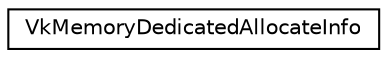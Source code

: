 digraph "Graphical Class Hierarchy"
{
 // LATEX_PDF_SIZE
  edge [fontname="Helvetica",fontsize="10",labelfontname="Helvetica",labelfontsize="10"];
  node [fontname="Helvetica",fontsize="10",shape=record];
  rankdir="LR";
  Node0 [label="VkMemoryDedicatedAllocateInfo",height=0.2,width=0.4,color="black", fillcolor="white", style="filled",URL="$structVkMemoryDedicatedAllocateInfo.html",tooltip=" "];
}
